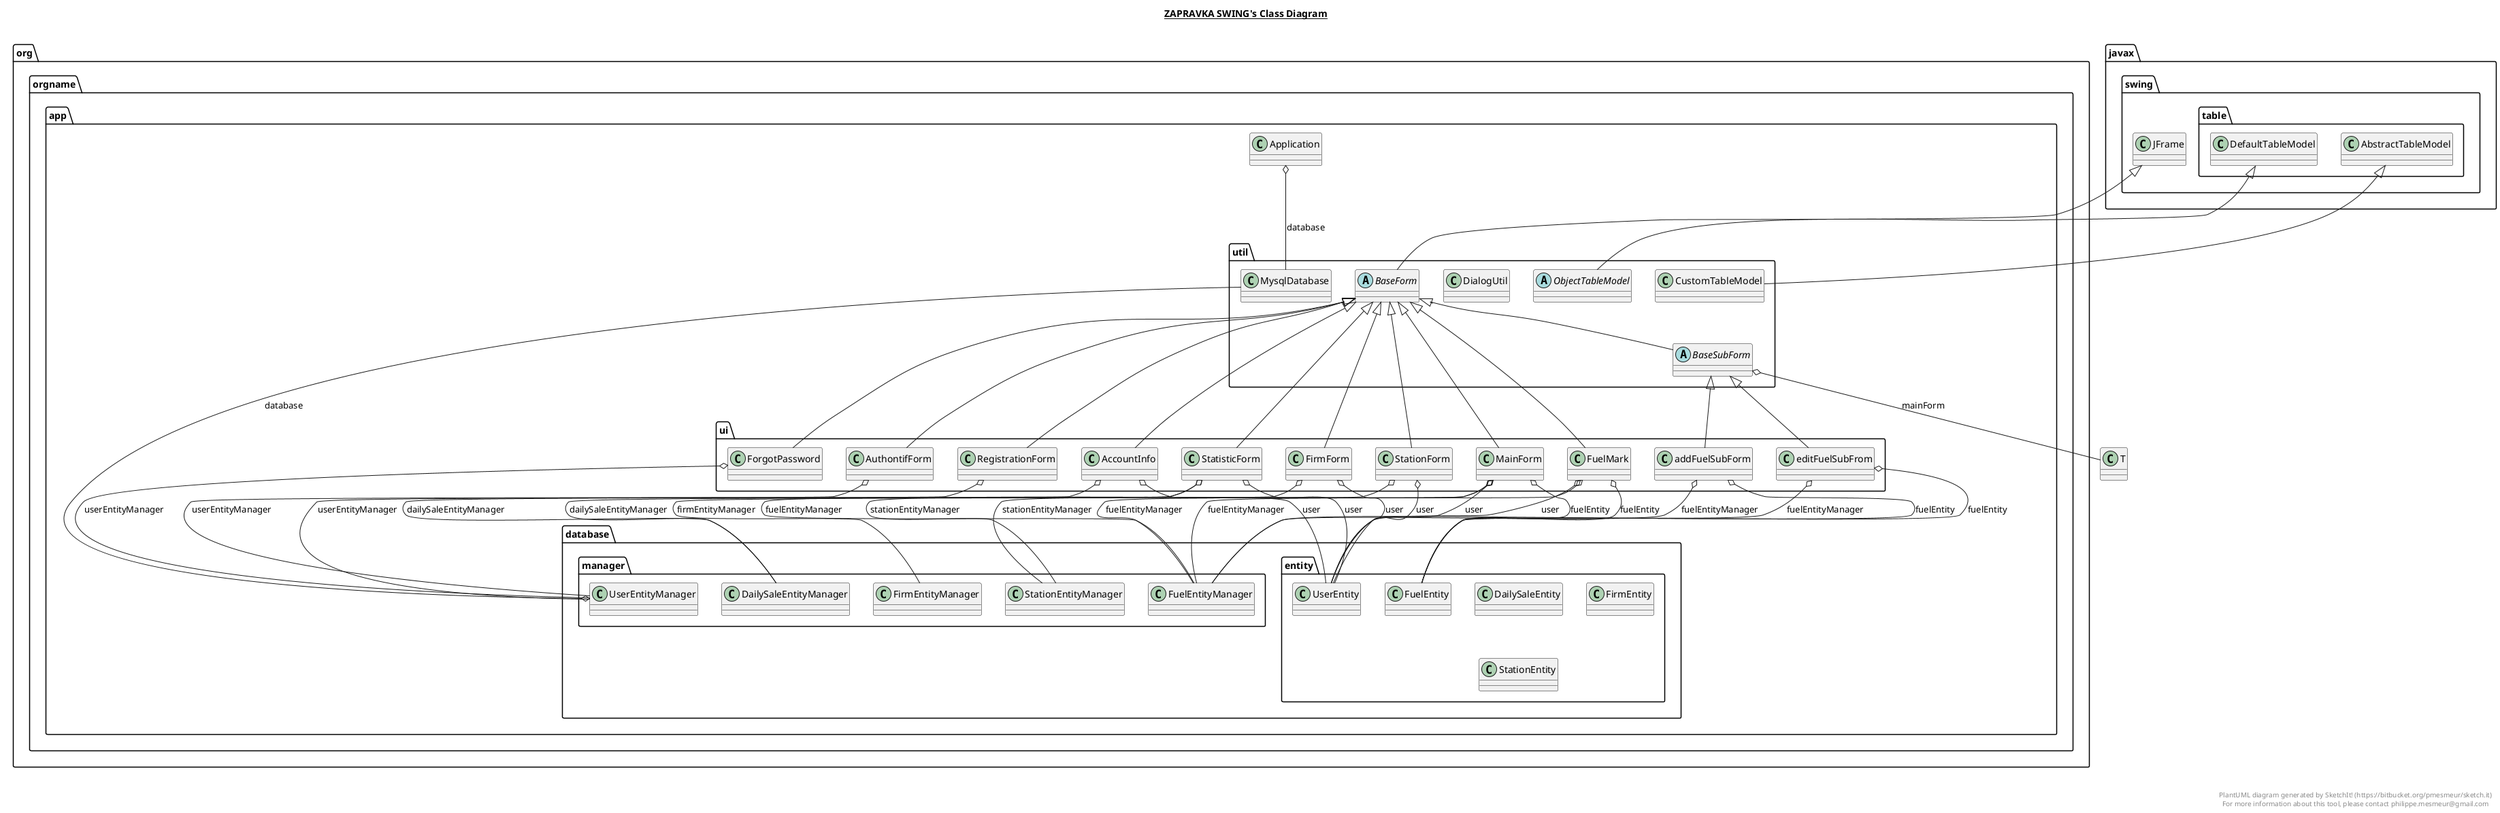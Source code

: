 @startuml

title __ZAPRAVKA SWING's Class Diagram__\n

  namespace org.orgname.app {
    class org.orgname.app.Application {
    }
  }
  

  namespace org.orgname.app {
    namespace database.entity {
      class org.orgname.app.database.entity.DailySaleEntity {
      }
    }
  }
  

  namespace org.orgname.app {
    namespace database.entity {
      class org.orgname.app.database.entity.FirmEntity {
      }
    }
  }
  

  namespace org.orgname.app {
    namespace database.entity {
      class org.orgname.app.database.entity.FuelEntity {
      }
    }
  }
  

  namespace org.orgname.app {
    namespace database.entity {
      class org.orgname.app.database.entity.StationEntity {
      }
    }
  }
  

  namespace org.orgname.app {
    namespace database.entity {
      class org.orgname.app.database.entity.UserEntity {
      }
    }
  }
  

  namespace org.orgname.app {
    namespace database.manager {
      class org.orgname.app.database.manager.DailySaleEntityManager {
      }
    }
  }
  

  namespace org.orgname.app {
    namespace database.manager {
      class org.orgname.app.database.manager.FirmEntityManager {
      }
    }
  }
  

  namespace org.orgname.app {
    namespace database.manager {
      class org.orgname.app.database.manager.FuelEntityManager {
      }
    }
  }
  

  namespace org.orgname.app {
    namespace database.manager {
      class org.orgname.app.database.manager.StationEntityManager {
      }
    }
  }
  

  namespace org.orgname.app {
    namespace database.manager {
      class org.orgname.app.database.manager.UserEntityManager {
      }
    }
  }
  

  namespace org.orgname.app {
    namespace ui {
      class org.orgname.app.ui.AccountInfo {
      }
    }
  }
  

  namespace org.orgname.app {
    namespace ui {
      class org.orgname.app.ui.AuthontifForm {
      }
    }
  }
  

  namespace org.orgname.app {
    namespace ui {
      class org.orgname.app.ui.FirmForm {
      }
    }
  }
  

  namespace org.orgname.app {
    namespace ui {
      class org.orgname.app.ui.ForgotPassword {
      }
    }
  }
  

  namespace org.orgname.app {
    namespace ui {
      class org.orgname.app.ui.FuelMark {
      }
    }
  }
  

  namespace org.orgname.app {
    namespace ui {
      class org.orgname.app.ui.MainForm {
      }
    }
  }
  

  namespace org.orgname.app {
    namespace ui {
      class org.orgname.app.ui.RegistrationForm {
      }
    }
  }
  

  namespace org.orgname.app {
    namespace ui {
      class org.orgname.app.ui.StationForm {
      }
    }
  }
  

  namespace org.orgname.app {
    namespace ui {
      class org.orgname.app.ui.StatisticForm {
      }
    }
  }
  

  namespace org.orgname.app {
    namespace ui {
      class org.orgname.app.ui.addFuelSubForm {
      }
    }
  }
  

  namespace org.orgname.app {
    namespace ui {
      class org.orgname.app.ui.editFuelSubFrom {
      }
    }
  }
  

  namespace org.orgname.app {
    namespace util {
      abstract class org.orgname.app.util.BaseForm {
      }
    }
  }
  

  namespace org.orgname.app {
    namespace util {
      abstract class org.orgname.app.util.BaseSubForm {
      }
    }
  }
  

  namespace org.orgname.app {
    namespace util {
      class org.orgname.app.util.CustomTableModel {
      }
    }
  }
  

  namespace org.orgname.app {
    namespace util {
      class org.orgname.app.util.DialogUtil {
      }
    }
  }
  

  namespace org.orgname.app {
    namespace util {
      class org.orgname.app.util.MysqlDatabase {
      }
    }
  }
  

  namespace org.orgname.app {
    namespace util {
      abstract class org.orgname.app.util.ObjectTableModel {
      }
    }
  }
  

  org.orgname.app.Application o-- org.orgname.app.util.MysqlDatabase : database
  org.orgname.app.database.manager.UserEntityManager o-- org.orgname.app.util.MysqlDatabase : database
  org.orgname.app.ui.AccountInfo -up-|> org.orgname.app.util.BaseForm
  org.orgname.app.ui.AccountInfo o-- org.orgname.app.database.manager.DailySaleEntityManager : dailySaleEntityManager
  org.orgname.app.ui.AccountInfo o-- org.orgname.app.database.entity.UserEntity : user
  org.orgname.app.ui.AuthontifForm -up-|> org.orgname.app.util.BaseForm
  org.orgname.app.ui.AuthontifForm o-- org.orgname.app.database.manager.UserEntityManager : userEntityManager
  org.orgname.app.ui.FirmForm -up-|> org.orgname.app.util.BaseForm
  org.orgname.app.ui.FirmForm o-- org.orgname.app.database.manager.FirmEntityManager : firmEntityManager
  org.orgname.app.ui.FirmForm o-- org.orgname.app.database.entity.UserEntity : user
  org.orgname.app.ui.ForgotPassword -up-|> org.orgname.app.util.BaseForm
  org.orgname.app.ui.ForgotPassword o-- org.orgname.app.database.manager.UserEntityManager : userEntityManager
  org.orgname.app.ui.FuelMark -up-|> org.orgname.app.util.BaseForm
  org.orgname.app.ui.FuelMark o-- org.orgname.app.database.entity.FuelEntity : fuelEntity
  org.orgname.app.ui.FuelMark o-- org.orgname.app.database.manager.FuelEntityManager : fuelEntityManager
  org.orgname.app.ui.FuelMark o-- org.orgname.app.database.entity.UserEntity : user
  org.orgname.app.ui.MainForm -up-|> org.orgname.app.util.BaseForm
  org.orgname.app.ui.MainForm o-- org.orgname.app.database.entity.FuelEntity : fuelEntity
  org.orgname.app.ui.MainForm o-- org.orgname.app.database.manager.FuelEntityManager : fuelEntityManager
  org.orgname.app.ui.MainForm o-- org.orgname.app.database.manager.StationEntityManager : stationEntityManager
  org.orgname.app.ui.MainForm o-- org.orgname.app.database.entity.UserEntity : user
  org.orgname.app.ui.RegistrationForm -up-|> org.orgname.app.util.BaseForm
  org.orgname.app.ui.RegistrationForm o-- org.orgname.app.database.manager.UserEntityManager : userEntityManager
  org.orgname.app.ui.StationForm -up-|> org.orgname.app.util.BaseForm
  org.orgname.app.ui.StationForm o-- org.orgname.app.database.manager.StationEntityManager : stationEntityManager
  org.orgname.app.ui.StationForm o-- org.orgname.app.database.entity.UserEntity : user
  org.orgname.app.ui.StatisticForm -up-|> org.orgname.app.util.BaseForm
  org.orgname.app.ui.StatisticForm o-- org.orgname.app.database.manager.DailySaleEntityManager : dailySaleEntityManager
  org.orgname.app.ui.StatisticForm o-- org.orgname.app.database.manager.FuelEntityManager : fuelEntityManager
  org.orgname.app.ui.StatisticForm o-- org.orgname.app.database.entity.UserEntity : user
  org.orgname.app.ui.addFuelSubForm -up-|> org.orgname.app.util.BaseSubForm
  org.orgname.app.ui.addFuelSubForm o-- org.orgname.app.database.entity.FuelEntity : fuelEntity
  org.orgname.app.ui.addFuelSubForm o-- org.orgname.app.database.manager.FuelEntityManager : fuelEntityManager
  org.orgname.app.ui.editFuelSubFrom -up-|> org.orgname.app.util.BaseSubForm
  org.orgname.app.ui.editFuelSubFrom o-- org.orgname.app.database.entity.FuelEntity : fuelEntity
  org.orgname.app.ui.editFuelSubFrom o-- org.orgname.app.database.manager.FuelEntityManager : fuelEntityManager
  org.orgname.app.util.BaseForm -up-|> javax.swing.JFrame
  org.orgname.app.util.BaseSubForm -up-|> org.orgname.app.util.BaseForm
  org.orgname.app.util.BaseSubForm o-- T : mainForm
  org.orgname.app.util.CustomTableModel -up-|> javax.swing.table.AbstractTableModel
  org.orgname.app.util.ObjectTableModel -up-|> javax.swing.table.DefaultTableModel


right footer


PlantUML diagram generated by SketchIt! (https://bitbucket.org/pmesmeur/sketch.it)
For more information about this tool, please contact philippe.mesmeur@gmail.com
endfooter

@enduml
